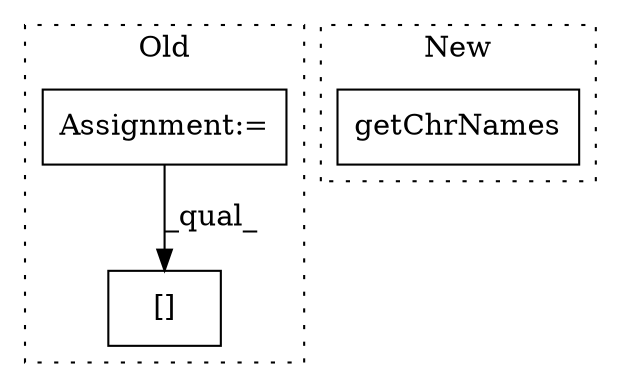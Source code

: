 digraph G {
subgraph cluster0 {
1 [label="[]" a="2" s="4388,4418" l="23,1" shape="box"];
3 [label="Assignment:=" a="7" s="4228" l="1" shape="box"];
label = "Old";
style="dotted";
}
subgraph cluster1 {
2 [label="getChrNames" a="32" s="2065" l="13" shape="box"];
label = "New";
style="dotted";
}
3 -> 1 [label="_qual_"];
}